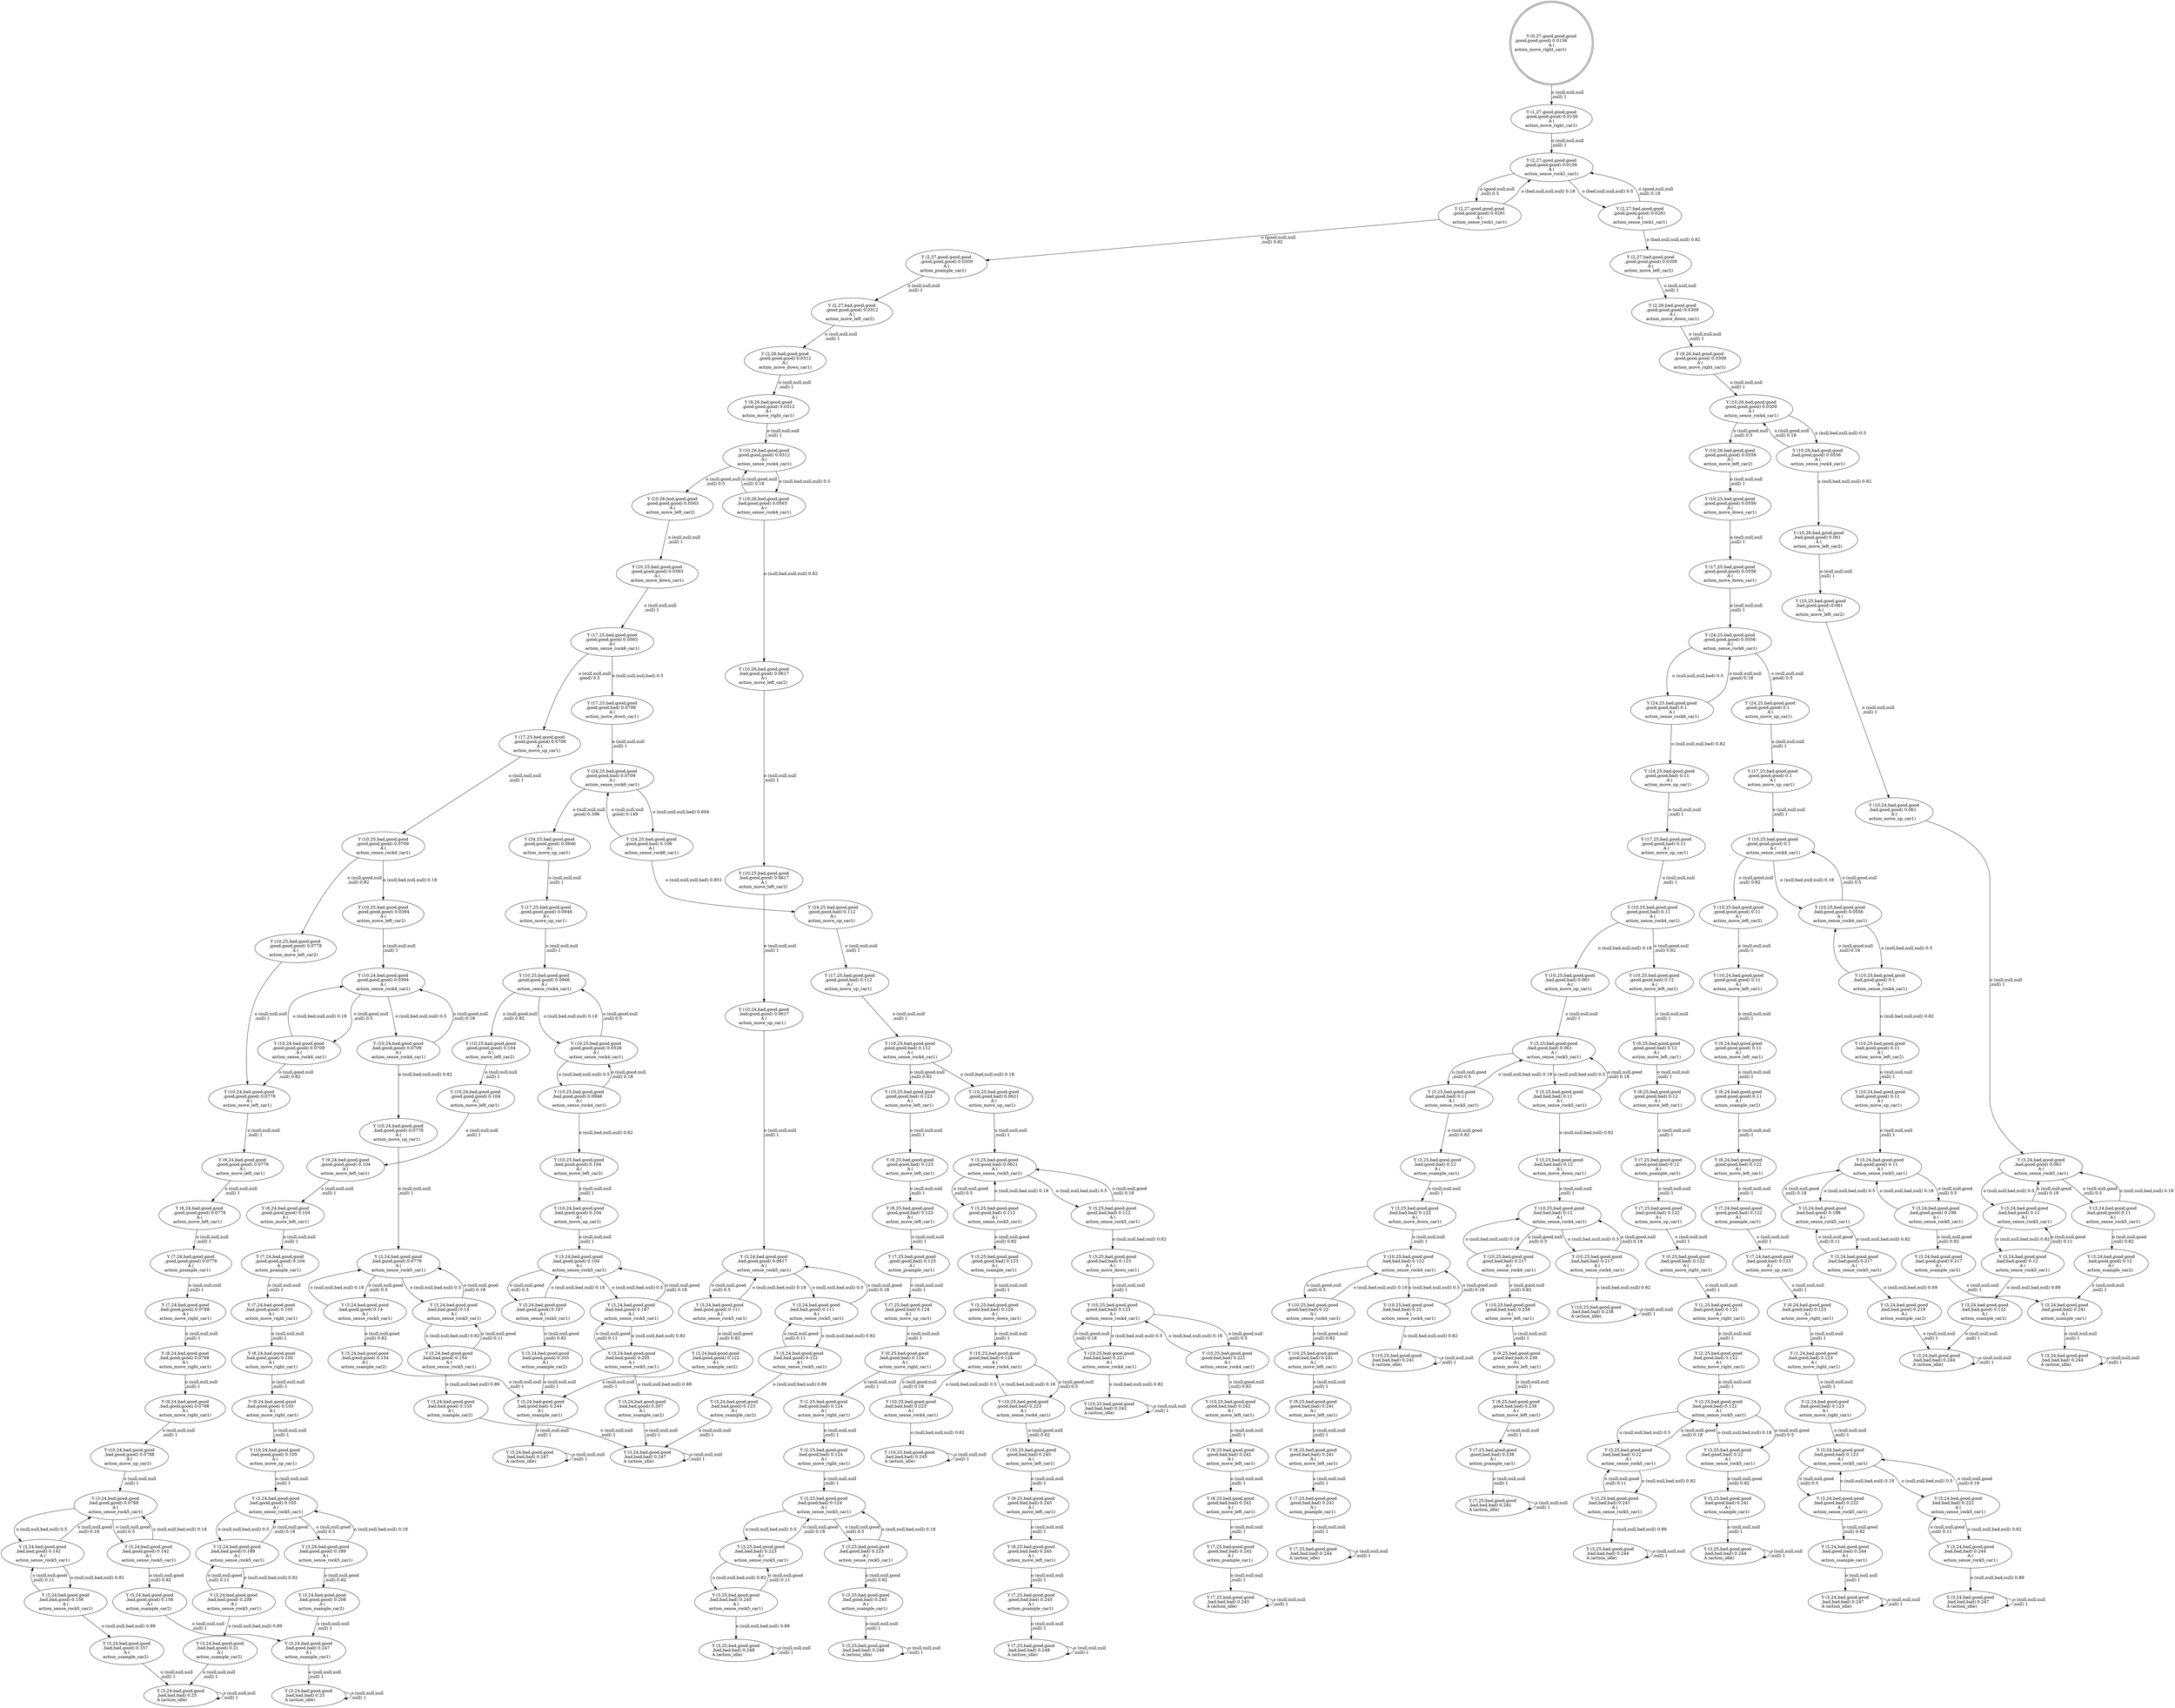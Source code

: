 digraph G
{
root [label="Y (0,27,good,good,good\n,good,good,good) 0.0156\lA (\naction_move_right_car1)\l" shape=doublecircle labeljust="l"];
x0row13 [label="Y (2,27,good,good,good\n,good,good,good) 0.0156\lA (\naction_sense_rock1_car1)\l"];
x0row1 [label="Y (1,27,good,good,good\n,good,good,good) 0.0156\lA (\naction_move_right_car1)\l"];
x0row27 [label="Y (2,27,bad,good,good\n,good,good,good) 0.0312\lA (\naction_move_left_car2)\l"];
x0row28 [label="Y (2,27,good,good,good\n,good,good,good) 0.0281\lA (\naction_sense_rock1_car1)\l"];
x0row29 [label="Y (2,27,bad,good,good\n,good,good,good) 0.0281\lA (\naction_sense_rock1_car1)\l"];
x0row41 [label="Y (2,27,good,good,good\n,good,good,good) 0.0309\lA (\naction_psample_car1)\l"];
x0row1240 [label="Y (10,25,bad,good,good\n,bad,good,good) 0.0617\lA (\naction_move_left_car2)\l"];
x0row1251 [label="Y (10,24,bad,good,good\n,bad,good,good) 0.0617\lA (\naction_move_up_car1)\l"];
x0row1255 [label="Y (3,24,bad,good,good\n,bad,good,good) 0.0617\lA (\naction_sense_rock5_car1)\l"];
x0row1634 [label="Y (10,25,bad,good,good\n,bad,good,good) 0.1\lA (\naction_sense_rock4_car1)\l"];
x0row1268 [label="Y (3,24,bad,good,good\n,bad,good,good) 0.111\lA (\naction_sense_rock5_car1)\l"];
x0row1269 [label="Y (3,24,bad,good,good\n,bad,bad,good) 0.111\lA (\naction_sense_rock5_car1)\l"];
x0row1277 [label="Y (3,24,bad,good,good\n,bad,good,good) 0.122\lA (\naction_ssample_car2)\l"];
x0row1406 [label="Y (24,25,bad,good,good\n,good,good,good) 0.0556\lA (\naction_sense_rock6_car1)\l"];
x0row1426 [label="Y (24,25,bad,good,good\n,good,good,good) 0.1\lA (\naction_move_up_car1)\l"];
x0row1427 [label="Y (24,25,bad,good,good\n,good,good,bad) 0.1\lA (\naction_sense_rock6_car1)\l"];
x0row610 [label="Y (3,24,bad,good,good\n,bad,good,good) 0.208\lA (\naction_ssample_car2)\l"];
x0row2054 [label="Y (3,25,bad,good,good\n,bad,good,bad) 0.12\lA (\naction_ssample_car1)\l"];
x0row624 [label="Y (3,24,bad,good,good\n,bad,bad,good) 0.208\lA (\naction_sense_rock5_car1)\l"];
x0row631 [label="Y (3,24,bad,good,good\n,bad,bad,good) 0.21\lA (\naction_ssample_car2)\l"];
x0row646 [label="Y (10,25,bad,good,good\n,bad,good,good) 0.0946\lA (\naction_sense_rock4_car1)\l"];
x0row658 [label="Y (10,25,bad,good,good\n,bad,good,good) 0.104\lA (\naction_move_left_car2)\l"];
x0row675 [label="Y (10,24,bad,good,good\n,bad,good,good) 0.104\lA (\naction_move_up_car1)\l"];
x0row680 [label="Y (3,24,bad,good,good\n,bad,good,good) 0.104\lA (\naction_sense_rock5_car1)\l"];
x0row692 [label="Y (3,24,bad,good,good\n,bad,good,good) 0.187\lA (\naction_sense_rock5_car1)\l"];
x0row693 [label="Y (3,24,bad,good,good\n,bad,bad,good) 0.187\lA (\naction_sense_rock5_car1)\l"];
x0row701 [label="Y (3,24,bad,good,good\n,bad,good,good) 0.205\lA (\naction_ssample_car2)\l"];
x0row719 [label="Y (3,24,bad,good,good\n,bad,bad,good) 0.205\lA (\naction_sense_rock5_car1)\l"];
x0row96 [label="Y (10,26,bad,good,good\n,good,good,good) 0.0563\lA (\naction_move_left_car2)\l"];
x0row97 [label="Y (10,26,bad,good,good\n,bad,good,good) 0.0563\lA (\naction_sense_rock4_car1)\l"];
x0row1525 [label="Y (8,24,bad,good,good\n,good,good,bad) 0.122\lA (\naction_move_left_car1)\l"];
x0row1526 [label="Y (7,24,bad,good,good\n,good,good,bad) 0.122\lA (\naction_psample_car1)\l"];
x0row1539 [label="Y (7,24,bad,good,good\n,bad,good,bad) 0.123\lA (\naction_move_up_car1)\l"];
x0row1564 [label="Y (2,24,bad,good,good\n,bad,good,bad) 0.123\lA (\naction_move_right_car1)\l"];
x0row1549 [label="Y (0,24,bad,good,good\n,bad,good,bad) 0.123\lA (\naction_move_right_car1)\l"];
x0row1557 [label="Y (1,24,bad,good,good\n,bad,good,bad) 0.123\lA (\naction_move_right_car1)\l"];
x0row1304 [label="Y (3,24,bad,good,good\n,bad,bad,good) 0.123\lA (\naction_ssample_car2)\l"];
x0row1321 [label="Y (2,27,bad,good,good\n,good,good,good) 0.0309\lA (\naction_move_left_car2)\l"];
x0row1355 [label="Y (10,26,bad,good,good\n,good,good,good) 0.0309\lA (\naction_sense_rock4_car1)\l"];
x0row1370 [label="Y (10,26,bad,good,good\n,good,good,good) 0.0556\lA (\naction_move_left_car2)\l"];
x0row1371 [label="Y (10,26,bad,good,good\n,bad,good,good) 0.0556\lA (\naction_sense_rock4_car1)\l"];
x0row1051 [label="Y (7,25,bad,good,good\n,bad,bad,bad) 0.248\lA (action_idle)\l"];
x0row728 [label="Y (3,24,bad,good,good\n,bad,bad,good) 0.207\lA (\naction_ssample_car2)\l"];
x0row748 [label="Y (24,25,bad,good,good\n,good,good,bad) 0.112\lA (\naction_move_up_car1)\l"];
x0row765 [label="Y (10,25,bad,good,good\n,good,good,bad) 0.112\lA (\naction_sense_rock4_car1)\l"];
x0row754 [label="Y (17,25,bad,good,good\n,good,good,bad) 0.112\lA (\naction_move_up_car1)\l"];
x0row788 [label="Y (9,25,bad,good,good\n,good,good,bad) 0.123\lA (\naction_move_left_car1)\l"];
x0row1072 [label="Y (10,25,bad,good,good\n,bad,bad,bad) 0.245\lA (action_idle)\l"];
x0row1200 [label="Y (10,25,bad,good,good\n,bad,bad,bad) 0.242\lA (action_idle)\l"];
x0row354 [label="Y (10,24,bad,good,good\n,bad,good,good) 0.0778\lA (\naction_move_up_car1)\l"];
x0row362 [label="Y (3,24,bad,good,good\n,bad,good,good) 0.0778\lA (\naction_sense_rock5_car1)\l"];
x0row229 [label="Y (9,24,bad,good,good\n,bad,good,good) 0.0788\lA (\naction_move_right_car1)\l"];
x0row239 [label="Y (10,24,bad,good,good\n,bad,good,good) 0.0788\lA (\naction_move_up_car1)\l"];
x0row1160 [label="Y (7,25,bad,good,good\n,good,bad,bad) 0.242\lA (\naction_psample_car1)\l"];
x0row329 [label="Y (10,24,bad,good,good\n,good,good,good) 0.0394\lA (\naction_sense_rock4_car1)\l"];
x0row336 [label="Y (10,24,bad,good,good\n,bad,good,good) 0.0709\lA (\naction_sense_rock4_car1)\l"];
x0row954 [label="Y (3,25,bad,good,good\n,good,bad,bad) 0.124\lA (\naction_move_down_car1)\l"];
x0row957 [label="Y (3,25,bad,good,good\n,good,good,bad) 0.112\lA (\naction_sense_rock5_car1)\l"];
x0row958 [label="Y (3,25,bad,good,good\n,good,bad,bad) 0.112\lA (\naction_sense_rock5_car1)\l"];
x0row969 [label="Y (3,25,bad,good,good\n,good,good,bad) 0.123\lA (\naction_ssample_car1)\l"];
x0row1093 [label="Y (3,25,bad,good,good\n,good,bad,bad) 0.123\lA (\naction_move_down_car1)\l"];
x0row1101 [label="Y (10,25,bad,good,good\n,good,bad,bad) 0.123\lA (\naction_sense_rock4_car1)\l"];
x0row1114 [label="Y (10,25,bad,good,good\n,bad,bad,bad) 0.221\lA (\naction_sense_rock4_car1)\l"];
x0row1113 [label="Y (10,25,bad,good,good\n,good,bad,bad) 0.221\lA (\naction_sense_rock4_car1)\l"];
x0row249 [label="Y (3,24,bad,good,good\n,bad,good,good) 0.0788\lA (\naction_sense_rock5_car1)\l"];
x0row259 [label="Y (3,24,bad,good,good\n,bad,good,good) 0.142\lA (\naction_sense_rock5_car1)\l"];
x0row260 [label="Y (3,24,bad,good,good\n,bad,bad,good) 0.142\lA (\naction_sense_rock5_car1)\l"];
x0row268 [label="Y (3,24,bad,good,good\n,bad,good,good) 0.156\lA (\naction_ssample_car2)\l"];
x0row281 [label="Y (3,24,bad,good,good\n,bad,good,bad) 0.247\lA (\naction_ssample_car1)\l"];
x0row479 [label="Y (17,25,bad,good,good\n,good,good,good) 0.0946\lA (\naction_move_up_car1)\l"];
x0row284 [label="Y (3,24,bad,good,good\n,bad,bad,bad) 0.25\lA (action_idle)\l"];
x0row890 [label="Y (3,25,bad,good,good\n,bad,good,bad) 0.245\lA (\naction_ssample_car1)\l"];
x0row294 [label="Y (3,24,bad,good,good\n,bad,bad,good) 0.156\lA (\naction_sense_rock5_car1)\l"];
x0row800 [label="Y (8,25,bad,good,good\n,good,good,bad) 0.123\lA (\naction_move_left_car1)\l"];
x0row813 [label="Y (7,25,bad,good,good\n,good,good,bad) 0.123\lA (\naction_psample_car1)\l"];
x0row778 [label="Y (10,25,bad,good,good\n,good,good,bad) 0.123\lA (\naction_move_left_car1)\l"];
x0row779 [label="Y (10,25,bad,good,good\n,good,good,bad) 0.0621\lA (\naction_move_up_car1)\l"];
x0row402 [label="Y (3,24,bad,good,good\n,bad,good,bad) 0.244\lA (\naction_ssample_car1)\l"];
x0row405 [label="Y (3,24,bad,good,good\n,bad,bad,bad) 0.247\lA (action_idle)\l"];
x0row71 [label="Y (2,26,bad,good,good\n,good,good,good) 0.0312\lA (\naction_move_down_car1)\l"];
x0row75 [label="Y (9,26,bad,good,good\n,good,good,good) 0.0312\lA (\naction_move_right_car1)\l"];
x0row85 [label="Y (10,26,bad,good,good\n,good,good,good) 0.0312\lA (\naction_sense_rock4_car1)\l"];
x0row1592 [label="Y (3,24,bad,good,good\n,bad,good,bad) 0.244\lA (\naction_ssample_car1)\l"];
x0row1612 [label="Y (3,24,bad,good,good\n,bad,bad,bad) 0.244\lA (\naction_sense_rock5_car1)\l"];
x0row1619 [label="Y (3,24,bad,good,good\n,bad,bad,bad) 0.247\lA (action_idle)\l"];
x0row1499 [label="Y (8,24,bad,good,good\n,good,good,good) 0.11\lA (\naction_ssample_car2)\l"];
x0row1667 [label="Y (10,24,bad,good,good\n,bad,good,good) 0.11\lA (\naction_move_up_car1)\l"];
x0row1672 [label="Y (3,24,bad,good,good\n,bad,good,good) 0.11\lA (\naction_sense_rock5_car1)\l"];
x0row1689 [label="Y (3,24,bad,good,good\n,bad,good,good) 0.198\lA (\naction_sense_rock5_car1)\l"];
x0row1690 [label="Y (3,24,bad,good,good\n,bad,bad,good) 0.198\lA (\naction_sense_rock5_car1)\l"];
x0row1701 [label="Y (3,24,bad,good,good\n,bad,good,good) 0.217\lA (\naction_ssample_car2)\l"];
x0row1463 [label="Y (10,25,bad,good,good\n,good,good,good) 0.11\lA (\naction_move_left_car2)\l"];
x0row1464 [label="Y (10,25,bad,good,good\n,bad,good,good) 0.0556\lA (\naction_sense_rock4_car1)\l"];
x0row1648 [label="Y (10,25,bad,good,good\n,bad,good,good) 0.11\lA (\naction_move_left_car2)\l"];
x0row1483 [label="Y (10,24,bad,good,good\n,good,good,good) 0.11\lA (\naction_move_left_car1)\l"];
x0row1487 [label="Y (9,24,bad,good,good\n,good,good,good) 0.11\lA (\naction_move_left_car1)\l"];
x0row1571 [label="Y (3,24,bad,good,good\n,bad,good,bad) 0.123\lA (\naction_sense_rock5_car1)\l"];
x0row1581 [label="Y (3,24,bad,good,good\n,bad,bad,bad) 0.247\lA (action_idle)\l"];
x0row1584 [label="Y (3,24,bad,good,good\n,bad,good,bad) 0.222\lA (\naction_sense_rock5_car1)\l"];
x0row1585 [label="Y (3,24,bad,good,good\n,bad,bad,bad) 0.222\lA (\naction_sense_rock5_car1)\l"];
x0row1433 [label="Y (17,25,bad,good,good\n,good,good,good) 0.1\lA (\naction_move_up_car1)\l"];
x0row1446 [label="Y (10,25,bad,good,good\n,good,good,good) 0.1\lA (\naction_sense_rock4_car1)\l"];
x0row1340 [label="Y (2,26,bad,good,good\n,good,good,good) 0.0309\lA (\naction_move_down_car1)\l"];
x0row1344 [label="Y (9,26,bad,good,good\n,good,good,good) 0.0309\lA (\naction_move_right_car1)\l"];
x0row1389 [label="Y (10,25,bad,good,good\n,good,good,good) 0.0556\lA (\naction_move_down_car1)\l"];
x0row1394 [label="Y (17,25,bad,good,good\n,good,good,good) 0.0556\lA (\naction_move_down_car1)\l"];
x0row916 [label="Y (3,25,bad,good,good\n,bad,bad,bad) 0.245\lA (\naction_sense_rock5_car1)\l"];
x0row925 [label="Y (3,25,bad,good,good\n,bad,bad,bad) 0.248\lA (action_idle)\l"];
x0row1126 [label="Y (10,25,bad,good,good\n,good,bad,bad) 0.242\lA (\naction_move_left_car1)\l"];
x0row1147 [label="Y (8,25,bad,good,good\n,good,bad,bad) 0.242\lA (\naction_move_left_car1)\l"];
x0row1135 [label="Y (9,25,bad,good,good\n,good,bad,bad) 0.242\lA (\naction_move_left_car1)\l"];
x0row1175 [label="Y (7,25,bad,good,good\n,bad,bad,bad) 0.245\lA (action_idle)\l"];
x0row421 [label="Y (3,24,bad,good,good\n,bad,bad,good) 0.154\lA (\naction_sense_rock5_car1)\l"];
x0row376 [label="Y (3,24,bad,good,good\n,bad,good,good) 0.14\lA (\naction_sense_rock5_car1)\l"];
x0row377 [label="Y (3,24,bad,good,good\n,bad,bad,good) 0.14\lA (\naction_sense_rock5_car1)\l"];
x0row387 [label="Y (3,24,bad,good,good\n,bad,good,good) 0.154\lA (\naction_ssample_car2)\l"];
x0row850 [label="Y (1,25,bad,good,good\n,bad,good,bad) 0.124\lA (\naction_move_right_car1)\l"];
x0row859 [label="Y (2,25,bad,good,good\n,bad,good,bad) 0.124\lA (\naction_move_right_car1)\l"];
x0row988 [label="Y (10,25,bad,good,good\n,good,bad,bad) 0.124\lA (\naction_sense_rock4_car1)\l"];
x0row999 [label="Y (10,25,bad,good,good\n,good,bad,bad) 0.223\lA (\naction_sense_rock4_car1)\l"];
x0row1000 [label="Y (10,25,bad,good,good\n,bad,bad,bad) 0.223\lA (\naction_sense_rock4_car1)\l"];
x0row431 [label="Y (3,24,bad,good,good\n,bad,bad,good) 0.155\lA (\naction_ssample_car2)\l"];
x0row1295 [label="Y (3,24,bad,good,good\n,bad,bad,good) 0.122\lA (\naction_sense_rock5_car1)\l"];
x0row446 [label="Y (3,24,bad,good,good\n,bad,bad,bad) 0.247\lA (action_idle)\l"];
x0row209 [label="Y (7,24,bad,good,good\n,bad,good,good) 0.0788\lA (\naction_move_right_car1)\l"];
x0row219 [label="Y (8,24,bad,good,good\n,bad,good,good) 0.0788\lA (\naction_move_right_car1)\l"];
x0row828 [label="Y (7,25,bad,good,good\n,bad,good,bad) 0.124\lA (\naction_move_up_car1)\l"];
x0row840 [label="Y (0,25,bad,good,good\n,bad,good,bad) 0.124\lA (\naction_move_right_car1)\l"];
x0row1224 [label="Y (10,26,bad,good,good\n,bad,good,good) 0.0617\lA (\naction_move_left_car2)\l"];
x0row158 [label="Y (10,24,bad,good,good\n,good,good,good) 0.0709\lA (\naction_sense_rock4_car1)\l"];
x0row170 [label="Y (10,24,bad,good,good\n,good,good,good) 0.0778\lA (\naction_move_left_car1)\l"];
x0row174 [label="Y (9,24,bad,good,good\n,good,good,good) 0.0778\lA (\naction_move_left_car1)\l"];
x0row456 [label="Y (24,25,bad,good,good\n,good,good,bad) 0.0709\lA (\naction_sense_rock6_car1)\l"];
x0row472 [label="Y (24,25,bad,good,good\n,good,good,good) 0.0946\lA (\naction_move_up_car1)\l"];
x0row473 [label="Y (24,25,bad,good,good\n,good,good,bad) 0.106\lA (\naction_sense_rock6_car1)\l"];
x0row942 [label="Y (3,25,bad,good,good\n,good,good,bad) 0.0621\lA (\naction_sense_rock5_car1)\l"];
x0row490 [label="Y (10,25,bad,good,good\n,good,good,good) 0.0946\lA (\naction_sense_rock4_car1)\l"];
x0row584 [label="Y (10,24,bad,good,good\n,bad,good,good) 0.105\lA (\naction_move_up_car1)\l"];
x0row593 [label="Y (3,24,bad,good,good\n,bad,good,good) 0.105\lA (\naction_sense_rock5_car1)\l"];
x0row602 [label="Y (3,24,bad,good,good\n,bad,good,good) 0.189\lA (\naction_sense_rock5_car1)\l"];
x0row603 [label="Y (3,24,bad,good,good\n,bad,bad,good) 0.189\lA (\naction_sense_rock5_car1)\l"];
x0row503 [label="Y (10,25,bad,good,good\n,good,good,good) 0.104\lA (\naction_move_left_car2)\l"];
x0row504 [label="Y (10,25,bad,good,good\n,good,good,good) 0.0526\lA (\naction_sense_rock4_car1)\l"];
x0row1027 [label="Y (8,25,bad,good,good\n,good,bad,bad) 0.245\lA (\naction_move_left_car1)\l"];
x0row521 [label="Y (10,24,bad,good,good\n,good,good,good) 0.104\lA (\naction_move_left_car1)\l"];
x0row525 [label="Y (9,24,bad,good,good\n,good,good,good) 0.104\lA (\naction_move_left_car1)\l"];
x0row534 [label="Y (8,24,bad,good,good\n,good,good,good) 0.104\lA (\naction_move_left_car1)\l"];
x0row133 [label="Y (17,25,bad,good,good\n,good,good,good) 0.0709\lA (\naction_move_up_car1)\l"];
x0row134 [label="Y (17,25,bad,good,good\n,good,good,bad) 0.0709\lA (\naction_move_down_car1)\l"];
x0row139 [label="Y (10,25,bad,good,good\n,good,good,good) 0.0709\lA (\naction_sense_rock4_car1)\l"];
x0row152 [label="Y (10,25,bad,good,good\n,good,good,good) 0.0778\lA (\naction_move_left_car2)\l"];
x0row153 [label="Y (10,25,bad,good,good\n,good,good,good) 0.0394\lA (\naction_move_left_car2)\l"];
x0row113 [label="Y (10,25,bad,good,good\n,good,good,good) 0.0563\lA (\naction_move_down_car1)\l"];
x0row118 [label="Y (17,25,bad,good,good\n,good,good,good) 0.0563\lA (\naction_sense_rock6_car1)\l"];
x0row184 [label="Y (8,24,bad,good,good\n,good,good,good) 0.0778\lA (\naction_move_left_car1)\l"];
x0row195 [label="Y (7,24,bad,good,good\n,good,good,good) 0.0778\lA (\naction_psample_car1)\l"];
x0row544 [label="Y (7,24,bad,good,good\n,good,good,good) 0.104\lA (\naction_psample_car1)\l"];
x0row557 [label="Y (7,24,bad,good,good\n,bad,good,good) 0.105\lA (\naction_move_right_car1)\l"];
x0row868 [label="Y (3,25,bad,good,good\n,bad,good,bad) 0.124\lA (\naction_sense_rock5_car1)\l"];
x0row879 [label="Y (3,25,bad,good,good\n,bad,bad,bad) 0.248\lA (action_idle)\l"];
x0row880 [label="Y (3,25,bad,good,good\n,bad,good,bad) 0.223\lA (\naction_sense_rock5_car1)\l"];
x0row881 [label="Y (3,25,bad,good,good\n,bad,bad,bad) 0.223\lA (\naction_sense_rock5_car1)\l"];
x0row302 [label="Y (3,24,bad,good,good\n,bad,bad,good) 0.157\lA (\naction_ssample_car2)\l"];
x0row315 [label="Y (3,24,bad,good,good\n,bad,bad,bad) 0.25\lA (action_idle)\l"];
x0row2021 [label="Y (3,25,bad,good,good\n,bad,good,bad) 0.061\lA (\naction_sense_rock5_car1)\l"];
x0row1010 [label="Y (10,25,bad,good,good\n,good,bad,bad) 0.245\lA (\naction_move_left_car1)\l"];
x0row1038 [label="Y (7,25,bad,good,good\n,good,bad,bad) 0.245\lA (\naction_psample_car1)\l"];
x0row1017 [label="Y (9,25,bad,good,good\n,good,bad,bad) 0.245\lA (\naction_move_left_car1)\l"];
x0row566 [label="Y (8,24,bad,good,good\n,bad,good,good) 0.105\lA (\naction_move_right_car1)\l"];
x0row575 [label="Y (9,24,bad,good,good\n,bad,good,good) 0.105\lA (\naction_move_right_car1)\l"];
x0row1718 [label="Y (3,24,bad,good,good\n,bad,good,bad) 0.241\lA (\naction_ssample_car1)\l"];
x0row1721 [label="Y (3,24,bad,good,good\n,bad,bad,bad) 0.244\lA (action_idle)\l"];
x0row1743 [label="Y (3,24,bad,good,good\n,bad,bad,good) 0.217\lA (\naction_sense_rock5_car1)\l"];
x0row1755 [label="Y (3,24,bad,good,good\n,bad,bad,good) 0.219\lA (\naction_ssample_car2)\l"];
x0row1772 [label="Y (3,24,bad,good,good\n,bad,bad,bad) 0.244\lA (action_idle)\l"];
x0row1790 [label="Y (24,25,bad,good,good\n,good,good,bad) 0.11\lA (\naction_move_up_car1)\l"];
x0row1796 [label="Y (17,25,bad,good,good\n,good,good,bad) 0.11\lA (\naction_move_up_car1)\l"];
x0row1809 [label="Y (10,25,bad,good,good\n,good,good,bad) 0.11\lA (\naction_sense_rock4_car1)\l"];
x0row1827 [label="Y (10,25,bad,good,good\n,bad,good,bad) 0.061\lA (\naction_move_up_car1)\l"];
x0row1826 [label="Y (10,25,bad,good,good\n,good,good,bad) 0.12\lA (\naction_move_left_car1)\l"];
x0row1836 [label="Y (9,25,bad,good,good\n,good,good,bad) 0.12\lA (\naction_move_left_car1)\l"];
x0row1850 [label="Y (8,25,bad,good,good\n,good,good,bad) 0.12\lA (\naction_move_left_car1)\l"];
x0row1865 [label="Y (7,25,bad,good,good\n,good,good,bad) 0.12\lA (\naction_psample_car1)\l"];
x0row1882 [label="Y (7,25,bad,good,good\n,bad,good,bad) 0.122\lA (\naction_move_up_car1)\l"];
x0row1896 [label="Y (0,25,bad,good,good\n,bad,good,bad) 0.122\lA (\naction_move_right_car1)\l"];
x0row1908 [label="Y (1,25,bad,good,good\n,bad,good,bad) 0.122\lA (\naction_move_right_car1)\l"];
x0row1919 [label="Y (2,25,bad,good,good\n,bad,good,bad) 0.122\lA (\naction_move_right_car1)\l"];
x0row1930 [label="Y (3,25,bad,good,good\n,bad,good,bad) 0.122\lA (\naction_sense_rock5_car1)\l"];
x0row1944 [label="Y (3,25,bad,good,good\n,bad,bad,bad) 0.244\lA (action_idle)\l"];
x0row1947 [label="Y (3,25,bad,good,good\n,bad,good,bad) 0.22\lA (\naction_sense_rock5_car1)\l"];
x0row1948 [label="Y (3,25,bad,good,good\n,bad,bad,bad) 0.22\lA (\naction_sense_rock5_car1)\l"];
x0row1959 [label="Y (3,25,bad,good,good\n,bad,good,bad) 0.241\lA (\naction_ssample_car1)\l"];
x0row1991 [label="Y (3,25,bad,good,good\n,bad,bad,bad) 0.241\lA (\naction_sense_rock5_car1)\l"];
x0row2002 [label="Y (3,25,bad,good,good\n,bad,bad,bad) 0.244\lA (action_idle)\l"];
x0row2035 [label="Y (3,25,bad,good,good\n,bad,bad,bad) 0.122\lA (\naction_move_down_car1)\l"];
x0row2041 [label="Y (3,25,bad,good,good\n,bad,bad,bad) 0.11\lA (\naction_sense_rock5_car1)\l"];
x0row2040 [label="Y (3,25,bad,good,good\n,bad,good,bad) 0.11\lA (\naction_sense_rock5_car1)\l"];
x0row2075 [label="Y (10,25,bad,good,good\n,bad,bad,bad) 0.122\lA (\naction_sense_rock4_car1)\l"];
x0row2090 [label="Y (10,25,bad,good,good\n,good,bad,bad) 0.22\lA (\naction_sense_rock4_car1)\l"];
x0row2091 [label="Y (10,25,bad,good,good\n,bad,bad,bad) 0.22\lA (\naction_sense_rock4_car1)\l"];
x0row2103 [label="Y (10,25,bad,good,good\n,good,bad,bad) 0.241\lA (\naction_move_left_car1)\l"];
x0row2110 [label="Y (9,25,bad,good,good\n,good,bad,bad) 0.241\lA (\naction_move_left_car1)\l"];
x0row2122 [label="Y (8,25,bad,good,good\n,good,bad,bad) 0.241\lA (\naction_move_left_car1)\l"];
x0row2135 [label="Y (7,25,bad,good,good\n,good,bad,bad) 0.241\lA (\naction_psample_car1)\l"];
x0row2150 [label="Y (7,25,bad,good,good\n,bad,bad,bad) 0.244\lA (action_idle)\l"];
x0row2177 [label="Y (10,25,bad,good,good\n,bad,bad,bad) 0.241\lA (action_idle)\l"];
x0row2202 [label="Y (3,25,bad,good,good\n,bad,bad,bad) 0.12\lA (\naction_move_down_car1)\l"];
x0row2210 [label="Y (10,25,bad,good,good\n,bad,bad,bad) 0.12\lA (\naction_sense_rock4_car1)\l"];
x0row2226 [label="Y (10,25,bad,good,good\n,good,bad,bad) 0.217\lA (\naction_sense_rock4_car1)\l"];
x0row2227 [label="Y (10,25,bad,good,good\n,bad,bad,bad) 0.217\lA (\naction_sense_rock4_car1)\l"];
x0row2241 [label="Y (10,25,bad,good,good\n,good,bad,bad) 0.238\lA (\naction_move_left_car1)\l"];
x0row2250 [label="Y (9,25,bad,good,good\n,good,bad,bad) 0.238\lA (\naction_move_left_car1)\l"];
x0row2264 [label="Y (8,25,bad,good,good\n,good,bad,bad) 0.238\lA (\naction_move_left_car1)\l"];
x0row2279 [label="Y (7,25,bad,good,good\n,good,bad,bad) 0.238\lA (\naction_psample_car1)\l"];
x0row2296 [label="Y (7,25,bad,good,good\n,bad,bad,bad) 0.241\lA (action_idle)\l"];
x0row2327 [label="Y (10,25,bad,good,good\n,bad,bad,bad) 0.238\lA (action_idle)\l"];
x0row2355 [label="Y (10,26,bad,good,good\n,bad,good,good) 0.061\lA (\naction_move_left_car2)\l"];
x0row2373 [label="Y (10,25,bad,good,good\n,bad,good,good) 0.061\lA (\naction_move_left_car2)\l"];
x0row2386 [label="Y (10,24,bad,good,good\n,bad,good,good) 0.061\lA (\naction_move_up_car1)\l"];
x0row2390 [label="Y (3,24,bad,good,good\n,bad,good,good) 0.061\lA (\naction_sense_rock5_car1)\l"];
x0row2408 [label="Y (3,24,bad,good,good\n,bad,bad,good) 0.11\lA (\naction_sense_rock5_car1)\l"];
x0row2407 [label="Y (3,24,bad,good,good\n,bad,good,good) 0.11\lA (\naction_sense_rock5_car1)\l"];
x0row2418 [label="Y (3,24,bad,good,good\n,bad,good,good) 0.12\lA (\naction_ssample_car2)\l"];
x0row2440 [label="Y (3,24,bad,good,good\n,bad,bad,good) 0.12\lA (\naction_sense_rock5_car1)\l"];
x0row2451 [label="Y (3,24,bad,good,good\n,bad,bad,good) 0.122\lA (\naction_ssample_car2)\l"];
root -> x0row1 [label="o (null,null,null\n,null) 1\l"];
x0row1 -> x0row13 [label="o (null,null,null\n,null) 1\l"];
x0row13 -> x0row28 [label="o (good,null,null\n,null) 0.5\l"];
x0row13 -> x0row29 [label="o (bad,null,null,null) 0.5\l"];
x0row28 -> x0row41 [label="o (good,null,null\n,null) 0.82\l"];
x0row28 -> x0row13 [label="o (bad,null,null,null) 0.18\l"];
x0row41 -> x0row27 [label="o (null,null,null\n,null) 1\l"];
x0row27 -> x0row71 [label="o (null,null,null\n,null) 1\l"];
x0row71 -> x0row75 [label="o (null,null,null\n,null) 1\l"];
x0row75 -> x0row85 [label="o (null,null,null\n,null) 1\l"];
x0row85 -> x0row96 [label="o (null,good,null\n,null) 0.5\l"];
x0row85 -> x0row97 [label="o (null,bad,null,null) 0.5\l"];
x0row96 -> x0row113 [label="o (null,null,null\n,null) 1\l"];
x0row113 -> x0row118 [label="o (null,null,null\n,null) 1\l"];
x0row118 -> x0row133 [label="o (null,null,null\n,good) 0.5\l"];
x0row118 -> x0row134 [label="o (null,null,null,bad) 0.5\l"];
x0row133 -> x0row139 [label="o (null,null,null\n,null) 1\l"];
x0row139 -> x0row152 [label="o (null,good,null\n,null) 0.82\l"];
x0row139 -> x0row153 [label="o (null,bad,null,null) 0.18\l"];
x0row152 -> x0row170 [label="o (null,null,null\n,null) 1\l"];
x0row170 -> x0row174 [label="o (null,null,null\n,null) 1\l"];
x0row174 -> x0row184 [label="o (null,null,null\n,null) 1\l"];
x0row184 -> x0row195 [label="o (null,null,null\n,null) 1\l"];
x0row195 -> x0row209 [label="o (null,null,null\n,null) 1\l"];
x0row209 -> x0row219 [label="o (null,null,null\n,null) 1\l"];
x0row219 -> x0row229 [label="o (null,null,null\n,null) 1\l"];
x0row229 -> x0row239 [label="o (null,null,null\n,null) 1\l"];
x0row239 -> x0row249 [label="o (null,null,null\n,null) 1\l"];
x0row249 -> x0row259 [label="o (null,null,good\n,null) 0.5\l"];
x0row249 -> x0row260 [label="o (null,null,bad,null) 0.5\l"];
x0row259 -> x0row268 [label="o (null,null,good\n,null) 0.82\l"];
x0row259 -> x0row249 [label="o (null,null,bad,null) 0.18\l"];
x0row268 -> x0row281 [label="o (null,null,null\n,null) 1\l"];
x0row281 -> x0row284 [label="o (null,null,null\n,null) 1\l"];
x0row284 -> x0row284 [label="o (null,null,null\n,null) 1\l"];
x0row260 -> x0row249 [label="o (null,null,good\n,null) 0.18\l"];
x0row260 -> x0row294 [label="o (null,null,bad,null) 0.82\l"];
x0row294 -> x0row260 [label="o (null,null,good\n,null) 0.11\l"];
x0row294 -> x0row302 [label="o (null,null,bad,null) 0.89\l"];
x0row302 -> x0row315 [label="o (null,null,null\n,null) 1\l"];
x0row315 -> x0row315 [label="o (null,null,null\n,null) 1\l"];
x0row153 -> x0row329 [label="o (null,null,null\n,null) 1\l"];
x0row329 -> x0row158 [label="o (null,good,null\n,null) 0.5\l"];
x0row329 -> x0row336 [label="o (null,bad,null,null) 0.5\l"];
x0row158 -> x0row170 [label="o (null,good,null\n,null) 0.82\l"];
x0row158 -> x0row329 [label="o (null,bad,null,null) 0.18\l"];
x0row336 -> x0row329 [label="o (null,good,null\n,null) 0.18\l"];
x0row336 -> x0row354 [label="o (null,bad,null,null) 0.82\l"];
x0row354 -> x0row362 [label="o (null,null,null\n,null) 1\l"];
x0row362 -> x0row376 [label="o (null,null,good\n,null) 0.5\l"];
x0row362 -> x0row377 [label="o (null,null,bad,null) 0.5\l"];
x0row376 -> x0row387 [label="o (null,null,good\n,null) 0.82\l"];
x0row376 -> x0row362 [label="o (null,null,bad,null) 0.18\l"];
x0row387 -> x0row402 [label="o (null,null,null\n,null) 1\l"];
x0row402 -> x0row405 [label="o (null,null,null\n,null) 1\l"];
x0row405 -> x0row405 [label="o (null,null,null\n,null) 1\l"];
x0row377 -> x0row362 [label="o (null,null,good\n,null) 0.18\l"];
x0row377 -> x0row421 [label="o (null,null,bad,null) 0.82\l"];
x0row421 -> x0row377 [label="o (null,null,good\n,null) 0.11\l"];
x0row421 -> x0row431 [label="o (null,null,bad,null) 0.89\l"];
x0row431 -> x0row446 [label="o (null,null,null\n,null) 1\l"];
x0row446 -> x0row446 [label="o (null,null,null\n,null) 1\l"];
x0row134 -> x0row456 [label="o (null,null,null\n,null) 1\l"];
x0row456 -> x0row472 [label="o (null,null,null\n,good) 0.396\l"];
x0row456 -> x0row473 [label="o (null,null,null,bad) 0.604\l"];
x0row472 -> x0row479 [label="o (null,null,null\n,null) 1\l"];
x0row479 -> x0row490 [label="o (null,null,null\n,null) 1\l"];
x0row490 -> x0row503 [label="o (null,good,null\n,null) 0.82\l"];
x0row490 -> x0row504 [label="o (null,bad,null,null) 0.18\l"];
x0row503 -> x0row521 [label="o (null,null,null\n,null) 1\l"];
x0row521 -> x0row525 [label="o (null,null,null\n,null) 1\l"];
x0row525 -> x0row534 [label="o (null,null,null\n,null) 1\l"];
x0row534 -> x0row544 [label="o (null,null,null\n,null) 1\l"];
x0row544 -> x0row557 [label="o (null,null,null\n,null) 1\l"];
x0row557 -> x0row566 [label="o (null,null,null\n,null) 1\l"];
x0row566 -> x0row575 [label="o (null,null,null\n,null) 1\l"];
x0row575 -> x0row584 [label="o (null,null,null\n,null) 1\l"];
x0row584 -> x0row593 [label="o (null,null,null\n,null) 1\l"];
x0row593 -> x0row602 [label="o (null,null,good\n,null) 0.5\l"];
x0row593 -> x0row603 [label="o (null,null,bad,null) 0.5\l"];
x0row602 -> x0row610 [label="o (null,null,good\n,null) 0.82\l"];
x0row602 -> x0row593 [label="o (null,null,bad,null) 0.18\l"];
x0row610 -> x0row281 [label="o (null,null,null\n,null) 1\l"];
x0row603 -> x0row593 [label="o (null,null,good\n,null) 0.18\l"];
x0row603 -> x0row624 [label="o (null,null,bad,null) 0.82\l"];
x0row624 -> x0row603 [label="o (null,null,good\n,null) 0.11\l"];
x0row624 -> x0row631 [label="o (null,null,bad,null) 0.89\l"];
x0row631 -> x0row315 [label="o (null,null,null\n,null) 1\l"];
x0row504 -> x0row490 [label="o (null,good,null\n,null) 0.5\l"];
x0row504 -> x0row646 [label="o (null,bad,null,null) 0.5\l"];
x0row646 -> x0row504 [label="o (null,good,null\n,null) 0.18\l"];
x0row646 -> x0row658 [label="o (null,bad,null,null) 0.82\l"];
x0row658 -> x0row675 [label="o (null,null,null\n,null) 1\l"];
x0row675 -> x0row680 [label="o (null,null,null\n,null) 1\l"];
x0row680 -> x0row692 [label="o (null,null,good\n,null) 0.5\l"];
x0row680 -> x0row693 [label="o (null,null,bad,null) 0.5\l"];
x0row692 -> x0row701 [label="o (null,null,good\n,null) 0.82\l"];
x0row692 -> x0row680 [label="o (null,null,bad,null) 0.18\l"];
x0row701 -> x0row402 [label="o (null,null,null\n,null) 1\l"];
x0row693 -> x0row680 [label="o (null,null,good\n,null) 0.18\l"];
x0row693 -> x0row719 [label="o (null,null,bad,null) 0.82\l"];
x0row719 -> x0row693 [label="o (null,null,good\n,null) 0.11\l"];
x0row719 -> x0row728 [label="o (null,null,bad,null) 0.89\l"];
x0row728 -> x0row446 [label="o (null,null,null\n,null) 1\l"];
x0row473 -> x0row456 [label="o (null,null,null\n,good) 0.149\l"];
x0row473 -> x0row748 [label="o (null,null,null,bad) 0.851\l"];
x0row748 -> x0row754 [label="o (null,null,null\n,null) 1\l"];
x0row754 -> x0row765 [label="o (null,null,null\n,null) 1\l"];
x0row765 -> x0row778 [label="o (null,good,null\n,null) 0.82\l"];
x0row765 -> x0row779 [label="o (null,bad,null,null) 0.18\l"];
x0row778 -> x0row788 [label="o (null,null,null\n,null) 1\l"];
x0row788 -> x0row800 [label="o (null,null,null\n,null) 1\l"];
x0row800 -> x0row813 [label="o (null,null,null\n,null) 1\l"];
x0row813 -> x0row828 [label="o (null,null,null\n,null) 1\l"];
x0row828 -> x0row840 [label="o (null,null,null\n,null) 1\l"];
x0row840 -> x0row850 [label="o (null,null,null\n,null) 1\l"];
x0row850 -> x0row859 [label="o (null,null,null\n,null) 1\l"];
x0row859 -> x0row868 [label="o (null,null,null\n,null) 1\l"];
x0row868 -> x0row880 [label="o (null,null,good\n,null) 0.5\l"];
x0row868 -> x0row881 [label="o (null,null,bad,null) 0.5\l"];
x0row880 -> x0row890 [label="o (null,null,good\n,null) 0.82\l"];
x0row880 -> x0row868 [label="o (null,null,bad,null) 0.18\l"];
x0row890 -> x0row879 [label="o (null,null,null\n,null) 1\l"];
x0row879 -> x0row879 [label="o (null,null,null\n,null) 1\l"];
x0row881 -> x0row868 [label="o (null,null,good\n,null) 0.18\l"];
x0row881 -> x0row916 [label="o (null,null,bad,null) 0.82\l"];
x0row916 -> x0row881 [label="o (null,null,good\n,null) 0.11\l"];
x0row916 -> x0row925 [label="o (null,null,bad,null) 0.89\l"];
x0row925 -> x0row925 [label="o (null,null,null\n,null) 1\l"];
x0row779 -> x0row942 [label="o (null,null,null\n,null) 1\l"];
x0row942 -> x0row957 [label="o (null,null,good\n,null) 0.5\l"];
x0row942 -> x0row958 [label="o (null,null,bad,null) 0.5\l"];
x0row957 -> x0row969 [label="o (null,null,good\n,null) 0.82\l"];
x0row957 -> x0row942 [label="o (null,null,bad,null) 0.18\l"];
x0row969 -> x0row954 [label="o (null,null,null\n,null) 1\l"];
x0row954 -> x0row988 [label="o (null,null,null\n,null) 1\l"];
x0row988 -> x0row999 [label="o (null,good,null\n,null) 0.5\l"];
x0row988 -> x0row1000 [label="o (null,bad,null,null) 0.5\l"];
x0row999 -> x0row1010 [label="o (null,good,null\n,null) 0.82\l"];
x0row999 -> x0row988 [label="o (null,bad,null,null) 0.18\l"];
x0row1010 -> x0row1017 [label="o (null,null,null\n,null) 1\l"];
x0row1017 -> x0row1027 [label="o (null,null,null\n,null) 1\l"];
x0row1027 -> x0row1038 [label="o (null,null,null\n,null) 1\l"];
x0row1038 -> x0row1051 [label="o (null,null,null\n,null) 1\l"];
x0row1051 -> x0row1051 [label="o (null,null,null\n,null) 1\l"];
x0row1000 -> x0row988 [label="o (null,good,null\n,null) 0.18\l"];
x0row1000 -> x0row1072 [label="o (null,bad,null,null) 0.82\l"];
x0row1072 -> x0row1072 [label="o (null,null,null\n,null) 1\l"];
x0row958 -> x0row942 [label="o (null,null,good\n,null) 0.18\l"];
x0row958 -> x0row1093 [label="o (null,null,bad,null) 0.82\l"];
x0row1093 -> x0row1101 [label="o (null,null,null\n,null) 1\l"];
x0row1101 -> x0row1113 [label="o (null,good,null\n,null) 0.5\l"];
x0row1101 -> x0row1114 [label="o (null,bad,null,null) 0.5\l"];
x0row1113 -> x0row1126 [label="o (null,good,null\n,null) 0.82\l"];
x0row1113 -> x0row1101 [label="o (null,bad,null,null) 0.18\l"];
x0row1126 -> x0row1135 [label="o (null,null,null\n,null) 1\l"];
x0row1135 -> x0row1147 [label="o (null,null,null\n,null) 1\l"];
x0row1147 -> x0row1160 [label="o (null,null,null\n,null) 1\l"];
x0row1160 -> x0row1175 [label="o (null,null,null\n,null) 1\l"];
x0row1175 -> x0row1175 [label="o (null,null,null\n,null) 1\l"];
x0row1114 -> x0row1101 [label="o (null,good,null\n,null) 0.18\l"];
x0row1114 -> x0row1200 [label="o (null,bad,null,null) 0.82\l"];
x0row1200 -> x0row1200 [label="o (null,null,null\n,null) 1\l"];
x0row97 -> x0row85 [label="o (null,good,null\n,null) 0.18\l"];
x0row97 -> x0row1224 [label="o (null,bad,null,null) 0.82\l"];
x0row1224 -> x0row1240 [label="o (null,null,null\n,null) 1\l"];
x0row1240 -> x0row1251 [label="o (null,null,null\n,null) 1\l"];
x0row1251 -> x0row1255 [label="o (null,null,null\n,null) 1\l"];
x0row1255 -> x0row1268 [label="o (null,null,good\n,null) 0.5\l"];
x0row1255 -> x0row1269 [label="o (null,null,bad,null) 0.5\l"];
x0row1268 -> x0row1277 [label="o (null,null,good\n,null) 0.82\l"];
x0row1268 -> x0row1255 [label="o (null,null,bad,null) 0.18\l"];
x0row1277 -> x0row402 [label="o (null,null,null\n,null) 1\l"];
x0row1269 -> x0row1255 [label="o (null,null,good\n,null) 0.18\l"];
x0row1269 -> x0row1295 [label="o (null,null,bad,null) 0.82\l"];
x0row1295 -> x0row1269 [label="o (null,null,good\n,null) 0.11\l"];
x0row1295 -> x0row1304 [label="o (null,null,bad,null) 0.89\l"];
x0row1304 -> x0row446 [label="o (null,null,null\n,null) 1\l"];
x0row29 -> x0row13 [label="o (good,null,null\n,null) 0.18\l"];
x0row29 -> x0row1321 [label="o (bad,null,null,null) 0.82\l"];
x0row1321 -> x0row1340 [label="o (null,null,null\n,null) 1\l"];
x0row1340 -> x0row1344 [label="o (null,null,null\n,null) 1\l"];
x0row1344 -> x0row1355 [label="o (null,null,null\n,null) 1\l"];
x0row1355 -> x0row1370 [label="o (null,good,null\n,null) 0.5\l"];
x0row1355 -> x0row1371 [label="o (null,bad,null,null) 0.5\l"];
x0row1370 -> x0row1389 [label="o (null,null,null\n,null) 1\l"];
x0row1389 -> x0row1394 [label="o (null,null,null\n,null) 1\l"];
x0row1394 -> x0row1406 [label="o (null,null,null\n,null) 1\l"];
x0row1406 -> x0row1426 [label="o (null,null,null\n,good) 0.5\l"];
x0row1406 -> x0row1427 [label="o (null,null,null,bad) 0.5\l"];
x0row1426 -> x0row1433 [label="o (null,null,null\n,null) 1\l"];
x0row1433 -> x0row1446 [label="o (null,null,null\n,null) 1\l"];
x0row1446 -> x0row1463 [label="o (null,good,null\n,null) 0.82\l"];
x0row1446 -> x0row1464 [label="o (null,bad,null,null) 0.18\l"];
x0row1463 -> x0row1483 [label="o (null,null,null\n,null) 1\l"];
x0row1483 -> x0row1487 [label="o (null,null,null\n,null) 1\l"];
x0row1487 -> x0row1499 [label="o (null,null,null\n,null) 1\l"];
x0row1499 -> x0row1525 [label="o (null,null,null\n,null) 1\l"];
x0row1525 -> x0row1526 [label="o (null,null,null\n,null) 1\l"];
x0row1526 -> x0row1539 [label="o (null,null,null\n,null) 1\l"];
x0row1539 -> x0row1549 [label="o (null,null,null\n,null) 1\l"];
x0row1549 -> x0row1557 [label="o (null,null,null\n,null) 1\l"];
x0row1557 -> x0row1564 [label="o (null,null,null\n,null) 1\l"];
x0row1564 -> x0row1571 [label="o (null,null,null\n,null) 1\l"];
x0row1571 -> x0row1584 [label="o (null,null,good\n,null) 0.5\l"];
x0row1571 -> x0row1585 [label="o (null,null,bad,null) 0.5\l"];
x0row1584 -> x0row1592 [label="o (null,null,good\n,null) 0.82\l"];
x0row1584 -> x0row1571 [label="o (null,null,bad,null) 0.18\l"];
x0row1592 -> x0row1581 [label="o (null,null,null\n,null) 1\l"];
x0row1581 -> x0row1581 [label="o (null,null,null\n,null) 1\l"];
x0row1585 -> x0row1571 [label="o (null,null,good\n,null) 0.18\l"];
x0row1585 -> x0row1612 [label="o (null,null,bad,null) 0.82\l"];
x0row1612 -> x0row1585 [label="o (null,null,good\n,null) 0.11\l"];
x0row1612 -> x0row1619 [label="o (null,null,bad,null) 0.89\l"];
x0row1619 -> x0row1619 [label="o (null,null,null\n,null) 1\l"];
x0row1464 -> x0row1446 [label="o (null,good,null\n,null) 0.5\l"];
x0row1464 -> x0row1634 [label="o (null,bad,null,null) 0.5\l"];
x0row1634 -> x0row1464 [label="o (null,good,null\n,null) 0.18\l"];
x0row1634 -> x0row1648 [label="o (null,bad,null,null) 0.82\l"];
x0row1648 -> x0row1667 [label="o (null,null,null\n,null) 1\l"];
x0row1667 -> x0row1672 [label="o (null,null,null\n,null) 1\l"];
x0row1672 -> x0row1689 [label="o (null,null,good\n,null) 0.5\l"];
x0row1672 -> x0row1690 [label="o (null,null,bad,null) 0.5\l"];
x0row1689 -> x0row1701 [label="o (null,null,good\n,null) 0.82\l"];
x0row1689 -> x0row1672 [label="o (null,null,bad,null) 0.18\l"];
x0row1701 -> x0row1718 [label="o (null,null,null\n,null) 1\l"];
x0row1718 -> x0row1721 [label="o (null,null,null\n,null) 1\l"];
x0row1721 -> x0row1721 [label="o (null,null,null\n,null) 1\l"];
x0row1690 -> x0row1672 [label="o (null,null,good\n,null) 0.18\l"];
x0row1690 -> x0row1743 [label="o (null,null,bad,null) 0.82\l"];
x0row1743 -> x0row1690 [label="o (null,null,good\n,null) 0.11\l"];
x0row1743 -> x0row1755 [label="o (null,null,bad,null) 0.89\l"];
x0row1755 -> x0row1772 [label="o (null,null,null\n,null) 1\l"];
x0row1772 -> x0row1772 [label="o (null,null,null\n,null) 1\l"];
x0row1427 -> x0row1406 [label="o (null,null,null\n,good) 0.18\l"];
x0row1427 -> x0row1790 [label="o (null,null,null,bad) 0.82\l"];
x0row1790 -> x0row1796 [label="o (null,null,null\n,null) 1\l"];
x0row1796 -> x0row1809 [label="o (null,null,null\n,null) 1\l"];
x0row1809 -> x0row1826 [label="o (null,good,null\n,null) 0.82\l"];
x0row1809 -> x0row1827 [label="o (null,bad,null,null) 0.18\l"];
x0row1826 -> x0row1836 [label="o (null,null,null\n,null) 1\l"];
x0row1836 -> x0row1850 [label="o (null,null,null\n,null) 1\l"];
x0row1850 -> x0row1865 [label="o (null,null,null\n,null) 1\l"];
x0row1865 -> x0row1882 [label="o (null,null,null\n,null) 1\l"];
x0row1882 -> x0row1896 [label="o (null,null,null\n,null) 1\l"];
x0row1896 -> x0row1908 [label="o (null,null,null\n,null) 1\l"];
x0row1908 -> x0row1919 [label="o (null,null,null\n,null) 1\l"];
x0row1919 -> x0row1930 [label="o (null,null,null\n,null) 1\l"];
x0row1930 -> x0row1947 [label="o (null,null,good\n,null) 0.5\l"];
x0row1930 -> x0row1948 [label="o (null,null,bad,null) 0.5\l"];
x0row1947 -> x0row1959 [label="o (null,null,good\n,null) 0.82\l"];
x0row1947 -> x0row1930 [label="o (null,null,bad,null) 0.18\l"];
x0row1959 -> x0row1944 [label="o (null,null,null\n,null) 1\l"];
x0row1944 -> x0row1944 [label="o (null,null,null\n,null) 1\l"];
x0row1948 -> x0row1930 [label="o (null,null,good\n,null) 0.18\l"];
x0row1948 -> x0row1991 [label="o (null,null,bad,null) 0.82\l"];
x0row1991 -> x0row1948 [label="o (null,null,good\n,null) 0.11\l"];
x0row1991 -> x0row2002 [label="o (null,null,bad,null) 0.89\l"];
x0row2002 -> x0row2002 [label="o (null,null,null\n,null) 1\l"];
x0row1827 -> x0row2021 [label="o (null,null,null\n,null) 1\l"];
x0row2021 -> x0row2040 [label="o (null,null,good\n,null) 0.5\l"];
x0row2021 -> x0row2041 [label="o (null,null,bad,null) 0.5\l"];
x0row2040 -> x0row2054 [label="o (null,null,good\n,null) 0.82\l"];
x0row2040 -> x0row2021 [label="o (null,null,bad,null) 0.18\l"];
x0row2054 -> x0row2035 [label="o (null,null,null\n,null) 1\l"];
x0row2035 -> x0row2075 [label="o (null,null,null\n,null) 1\l"];
x0row2075 -> x0row2090 [label="o (null,good,null\n,null) 0.5\l"];
x0row2075 -> x0row2091 [label="o (null,bad,null,null) 0.5\l"];
x0row2090 -> x0row2103 [label="o (null,good,null\n,null) 0.82\l"];
x0row2090 -> x0row2075 [label="o (null,bad,null,null) 0.18\l"];
x0row2103 -> x0row2110 [label="o (null,null,null\n,null) 1\l"];
x0row2110 -> x0row2122 [label="o (null,null,null\n,null) 1\l"];
x0row2122 -> x0row2135 [label="o (null,null,null\n,null) 1\l"];
x0row2135 -> x0row2150 [label="o (null,null,null\n,null) 1\l"];
x0row2150 -> x0row2150 [label="o (null,null,null\n,null) 1\l"];
x0row2091 -> x0row2075 [label="o (null,good,null\n,null) 0.18\l"];
x0row2091 -> x0row2177 [label="o (null,bad,null,null) 0.82\l"];
x0row2177 -> x0row2177 [label="o (null,null,null\n,null) 1\l"];
x0row2041 -> x0row2021 [label="o (null,null,good\n,null) 0.18\l"];
x0row2041 -> x0row2202 [label="o (null,null,bad,null) 0.82\l"];
x0row2202 -> x0row2210 [label="o (null,null,null\n,null) 1\l"];
x0row2210 -> x0row2226 [label="o (null,good,null\n,null) 0.5\l"];
x0row2210 -> x0row2227 [label="o (null,bad,null,null) 0.5\l"];
x0row2226 -> x0row2241 [label="o (null,good,null\n,null) 0.82\l"];
x0row2226 -> x0row2210 [label="o (null,bad,null,null) 0.18\l"];
x0row2241 -> x0row2250 [label="o (null,null,null\n,null) 1\l"];
x0row2250 -> x0row2264 [label="o (null,null,null\n,null) 1\l"];
x0row2264 -> x0row2279 [label="o (null,null,null\n,null) 1\l"];
x0row2279 -> x0row2296 [label="o (null,null,null\n,null) 1\l"];
x0row2296 -> x0row2296 [label="o (null,null,null\n,null) 1\l"];
x0row2227 -> x0row2210 [label="o (null,good,null\n,null) 0.18\l"];
x0row2227 -> x0row2327 [label="o (null,bad,null,null) 0.82\l"];
x0row2327 -> x0row2327 [label="o (null,null,null\n,null) 1\l"];
x0row1371 -> x0row1355 [label="o (null,good,null\n,null) 0.18\l"];
x0row1371 -> x0row2355 [label="o (null,bad,null,null) 0.82\l"];
x0row2355 -> x0row2373 [label="o (null,null,null\n,null) 1\l"];
x0row2373 -> x0row2386 [label="o (null,null,null\n,null) 1\l"];
x0row2386 -> x0row2390 [label="o (null,null,null\n,null) 1\l"];
x0row2390 -> x0row2407 [label="o (null,null,good\n,null) 0.5\l"];
x0row2390 -> x0row2408 [label="o (null,null,bad,null) 0.5\l"];
x0row2407 -> x0row2418 [label="o (null,null,good\n,null) 0.82\l"];
x0row2407 -> x0row2390 [label="o (null,null,bad,null) 0.18\l"];
x0row2418 -> x0row1718 [label="o (null,null,null\n,null) 1\l"];
x0row2408 -> x0row2390 [label="o (null,null,good\n,null) 0.18\l"];
x0row2408 -> x0row2440 [label="o (null,null,bad,null) 0.82\l"];
x0row2440 -> x0row2408 [label="o (null,null,good\n,null) 0.11\l"];
x0row2440 -> x0row2451 [label="o (null,null,bad,null) 0.89\l"];
x0row2451 -> x0row1772 [label="o (null,null,null\n,null) 1\l"];
}
